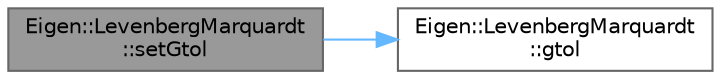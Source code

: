 digraph "Eigen::LevenbergMarquardt::setGtol"
{
 // LATEX_PDF_SIZE
  bgcolor="transparent";
  edge [fontname=Helvetica,fontsize=10,labelfontname=Helvetica,labelfontsize=10];
  node [fontname=Helvetica,fontsize=10,shape=box,height=0.2,width=0.4];
  rankdir="LR";
  Node1 [id="Node000001",label="Eigen::LevenbergMarquardt\l::setGtol",height=0.2,width=0.4,color="gray40", fillcolor="grey60", style="filled", fontcolor="black",tooltip=" "];
  Node1 -> Node2 [id="edge1_Node000001_Node000002",color="steelblue1",style="solid",tooltip=" "];
  Node2 [id="Node000002",label="Eigen::LevenbergMarquardt\l::gtol",height=0.2,width=0.4,color="grey40", fillcolor="white", style="filled",URL="$class_eigen_1_1_levenberg_marquardt.html#a18597c537ec7d492ee6d43788178e458",tooltip=" "];
}
